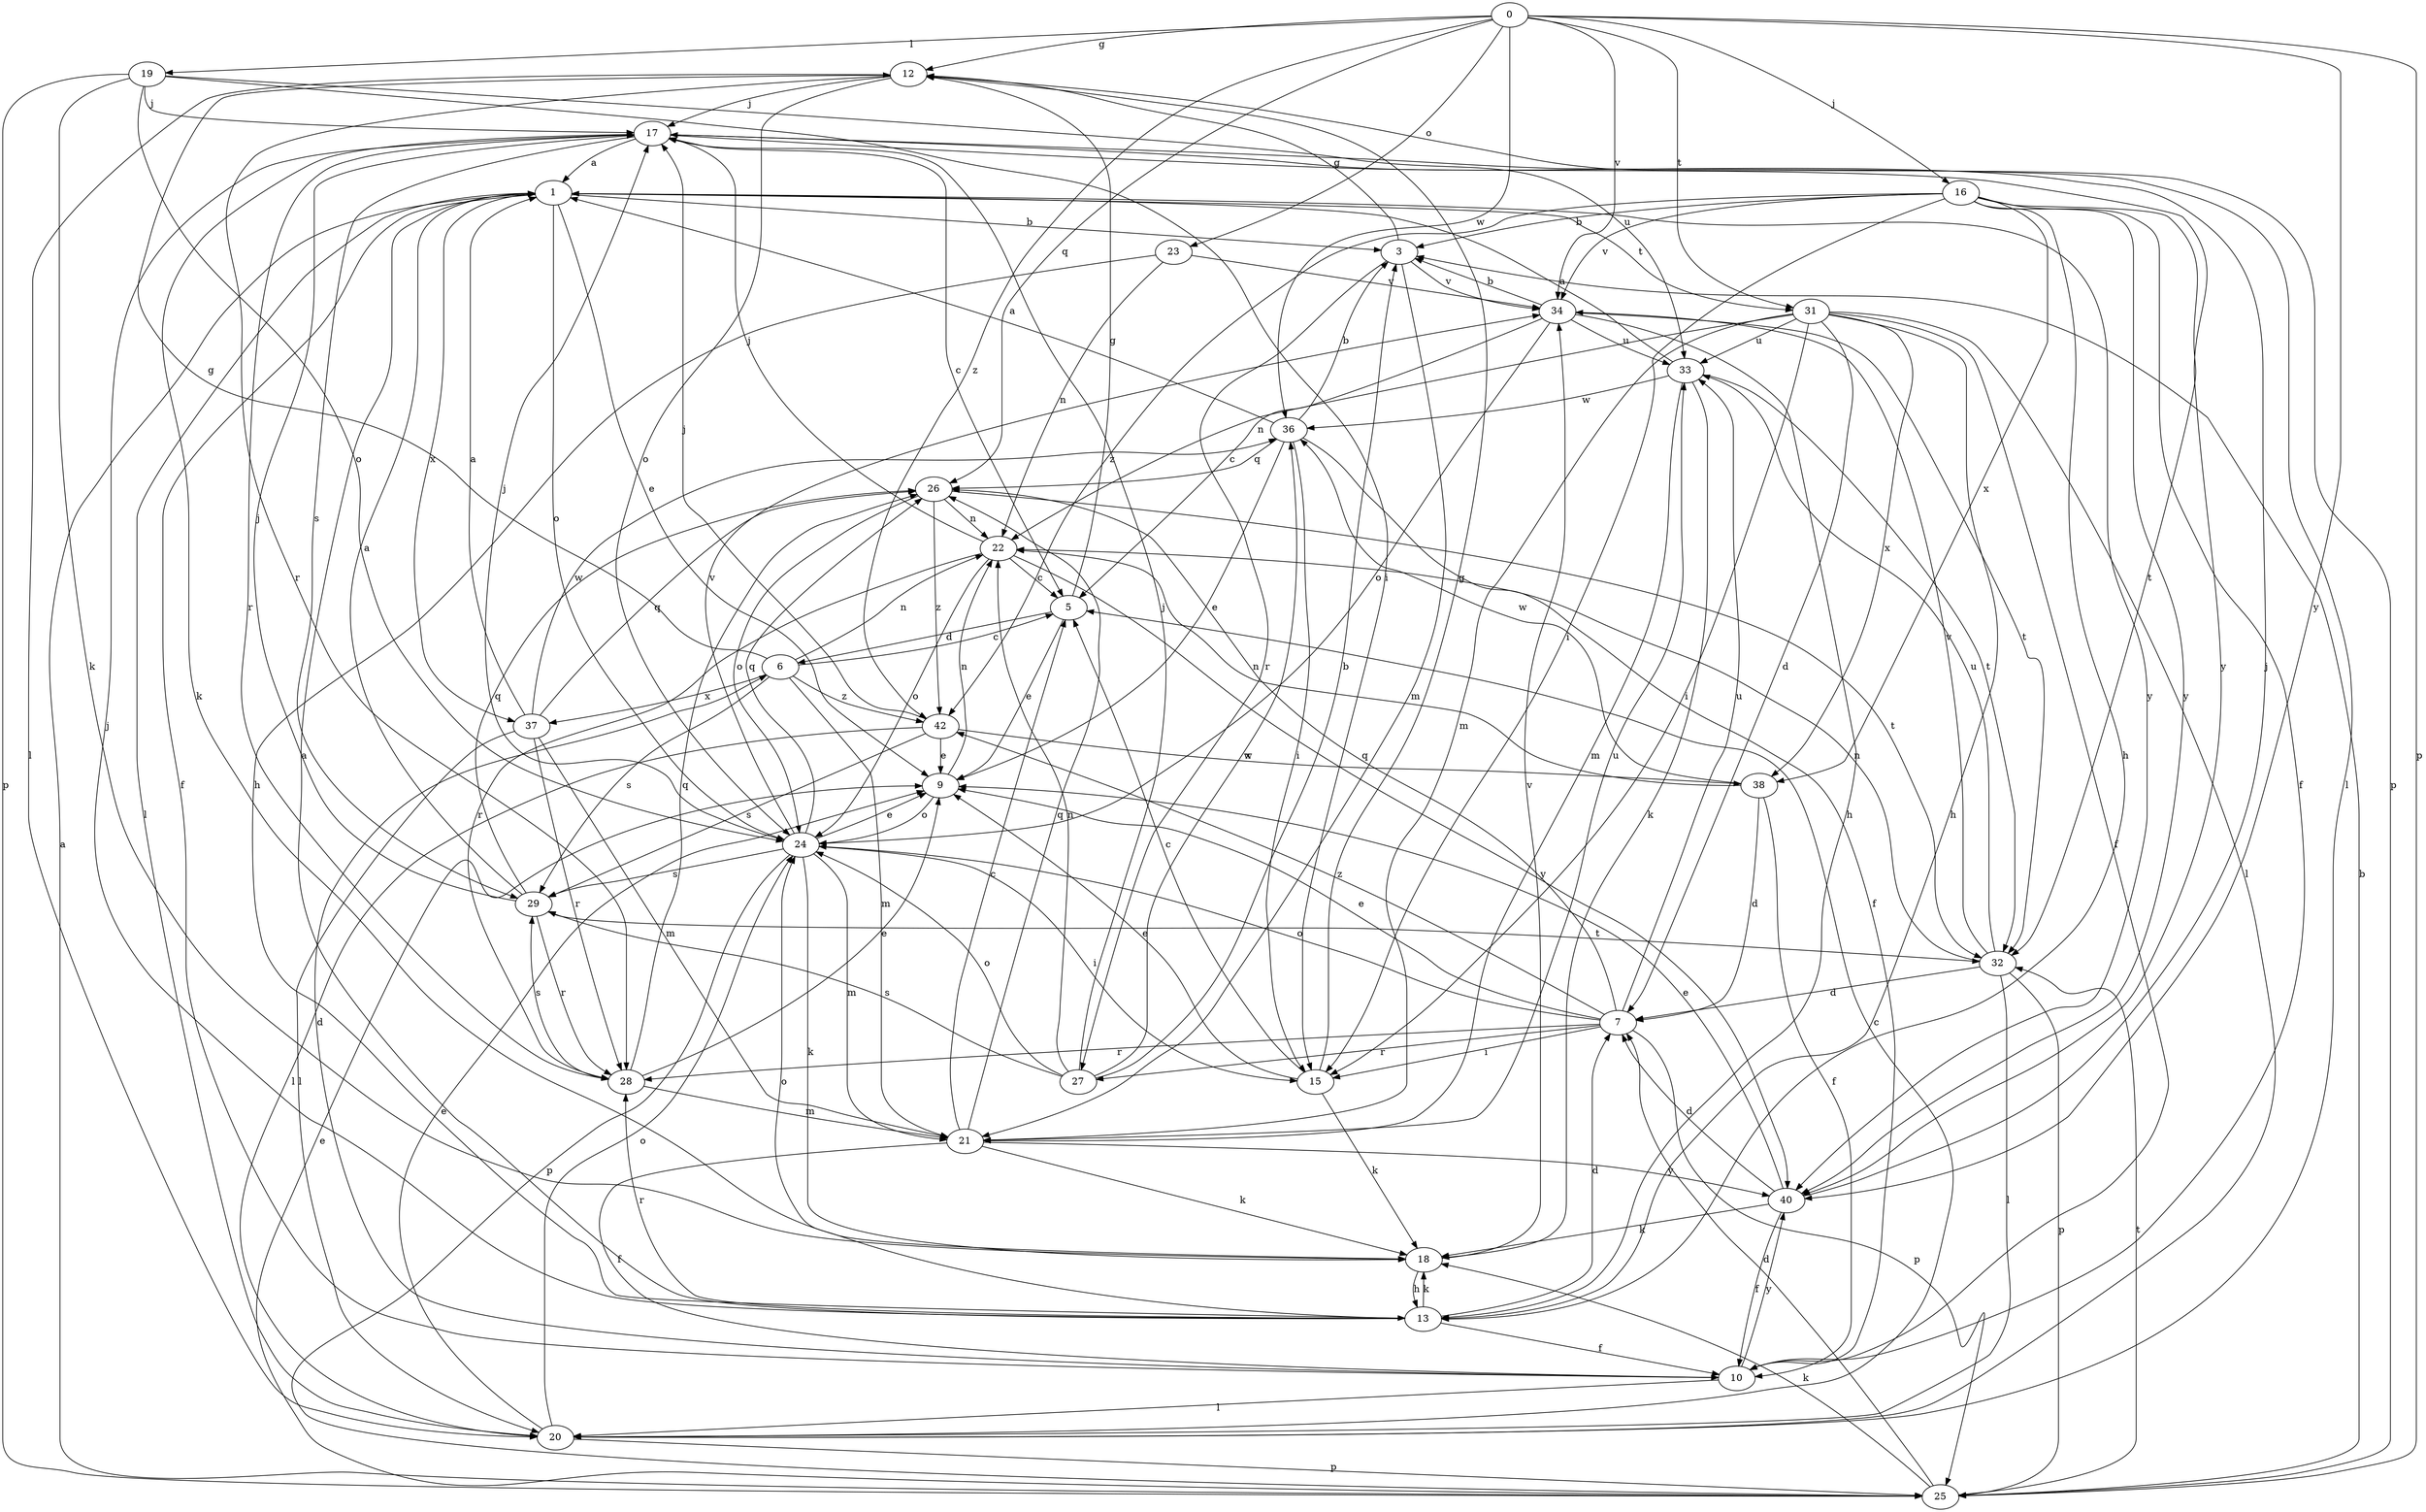 strict digraph  {
0;
1;
3;
5;
6;
7;
9;
10;
12;
13;
15;
16;
17;
18;
19;
20;
21;
22;
23;
24;
25;
26;
27;
28;
29;
31;
32;
33;
34;
36;
37;
38;
40;
42;
0 -> 12  [label=g];
0 -> 16  [label=j];
0 -> 19  [label=l];
0 -> 23  [label=o];
0 -> 25  [label=p];
0 -> 26  [label=q];
0 -> 31  [label=t];
0 -> 34  [label=v];
0 -> 36  [label=w];
0 -> 40  [label=y];
0 -> 42  [label=z];
1 -> 3  [label=b];
1 -> 9  [label=e];
1 -> 10  [label=f];
1 -> 20  [label=l];
1 -> 24  [label=o];
1 -> 31  [label=t];
1 -> 37  [label=x];
1 -> 40  [label=y];
3 -> 12  [label=g];
3 -> 21  [label=m];
3 -> 27  [label=r];
3 -> 34  [label=v];
5 -> 6  [label=d];
5 -> 9  [label=e];
5 -> 12  [label=g];
6 -> 5  [label=c];
6 -> 12  [label=g];
6 -> 21  [label=m];
6 -> 22  [label=n];
6 -> 29  [label=s];
6 -> 37  [label=x];
6 -> 42  [label=z];
7 -> 9  [label=e];
7 -> 15  [label=i];
7 -> 24  [label=o];
7 -> 25  [label=p];
7 -> 26  [label=q];
7 -> 27  [label=r];
7 -> 28  [label=r];
7 -> 33  [label=u];
7 -> 42  [label=z];
9 -> 22  [label=n];
9 -> 24  [label=o];
10 -> 6  [label=d];
10 -> 20  [label=l];
10 -> 40  [label=y];
12 -> 17  [label=j];
12 -> 20  [label=l];
12 -> 24  [label=o];
12 -> 25  [label=p];
12 -> 28  [label=r];
13 -> 1  [label=a];
13 -> 7  [label=d];
13 -> 10  [label=f];
13 -> 17  [label=j];
13 -> 18  [label=k];
13 -> 24  [label=o];
13 -> 28  [label=r];
15 -> 5  [label=c];
15 -> 9  [label=e];
15 -> 12  [label=g];
15 -> 18  [label=k];
16 -> 3  [label=b];
16 -> 10  [label=f];
16 -> 13  [label=h];
16 -> 15  [label=i];
16 -> 32  [label=t];
16 -> 34  [label=v];
16 -> 38  [label=x];
16 -> 40  [label=y];
16 -> 42  [label=z];
17 -> 1  [label=a];
17 -> 5  [label=c];
17 -> 18  [label=k];
17 -> 20  [label=l];
17 -> 28  [label=r];
17 -> 29  [label=s];
17 -> 40  [label=y];
18 -> 13  [label=h];
18 -> 34  [label=v];
19 -> 15  [label=i];
19 -> 17  [label=j];
19 -> 18  [label=k];
19 -> 24  [label=o];
19 -> 25  [label=p];
19 -> 33  [label=u];
20 -> 5  [label=c];
20 -> 9  [label=e];
20 -> 24  [label=o];
20 -> 25  [label=p];
21 -> 5  [label=c];
21 -> 10  [label=f];
21 -> 18  [label=k];
21 -> 26  [label=q];
21 -> 33  [label=u];
21 -> 40  [label=y];
22 -> 5  [label=c];
22 -> 17  [label=j];
22 -> 24  [label=o];
22 -> 28  [label=r];
22 -> 40  [label=y];
23 -> 13  [label=h];
23 -> 22  [label=n];
23 -> 34  [label=v];
24 -> 9  [label=e];
24 -> 15  [label=i];
24 -> 17  [label=j];
24 -> 18  [label=k];
24 -> 21  [label=m];
24 -> 25  [label=p];
24 -> 26  [label=q];
24 -> 29  [label=s];
24 -> 34  [label=v];
25 -> 1  [label=a];
25 -> 3  [label=b];
25 -> 7  [label=d];
25 -> 9  [label=e];
25 -> 18  [label=k];
25 -> 32  [label=t];
26 -> 22  [label=n];
26 -> 24  [label=o];
26 -> 32  [label=t];
26 -> 42  [label=z];
27 -> 3  [label=b];
27 -> 17  [label=j];
27 -> 22  [label=n];
27 -> 24  [label=o];
27 -> 29  [label=s];
27 -> 36  [label=w];
28 -> 9  [label=e];
28 -> 21  [label=m];
28 -> 26  [label=q];
28 -> 29  [label=s];
29 -> 1  [label=a];
29 -> 17  [label=j];
29 -> 26  [label=q];
29 -> 28  [label=r];
29 -> 32  [label=t];
31 -> 7  [label=d];
31 -> 10  [label=f];
31 -> 13  [label=h];
31 -> 15  [label=i];
31 -> 20  [label=l];
31 -> 21  [label=m];
31 -> 22  [label=n];
31 -> 33  [label=u];
31 -> 38  [label=x];
32 -> 7  [label=d];
32 -> 20  [label=l];
32 -> 22  [label=n];
32 -> 25  [label=p];
32 -> 33  [label=u];
32 -> 34  [label=v];
33 -> 1  [label=a];
33 -> 18  [label=k];
33 -> 21  [label=m];
33 -> 32  [label=t];
33 -> 36  [label=w];
34 -> 3  [label=b];
34 -> 5  [label=c];
34 -> 13  [label=h];
34 -> 24  [label=o];
34 -> 32  [label=t];
34 -> 33  [label=u];
36 -> 1  [label=a];
36 -> 3  [label=b];
36 -> 9  [label=e];
36 -> 10  [label=f];
36 -> 15  [label=i];
36 -> 26  [label=q];
37 -> 1  [label=a];
37 -> 20  [label=l];
37 -> 21  [label=m];
37 -> 26  [label=q];
37 -> 28  [label=r];
37 -> 36  [label=w];
38 -> 7  [label=d];
38 -> 10  [label=f];
38 -> 22  [label=n];
38 -> 36  [label=w];
40 -> 7  [label=d];
40 -> 9  [label=e];
40 -> 10  [label=f];
40 -> 17  [label=j];
40 -> 18  [label=k];
42 -> 9  [label=e];
42 -> 17  [label=j];
42 -> 20  [label=l];
42 -> 29  [label=s];
42 -> 38  [label=x];
}
